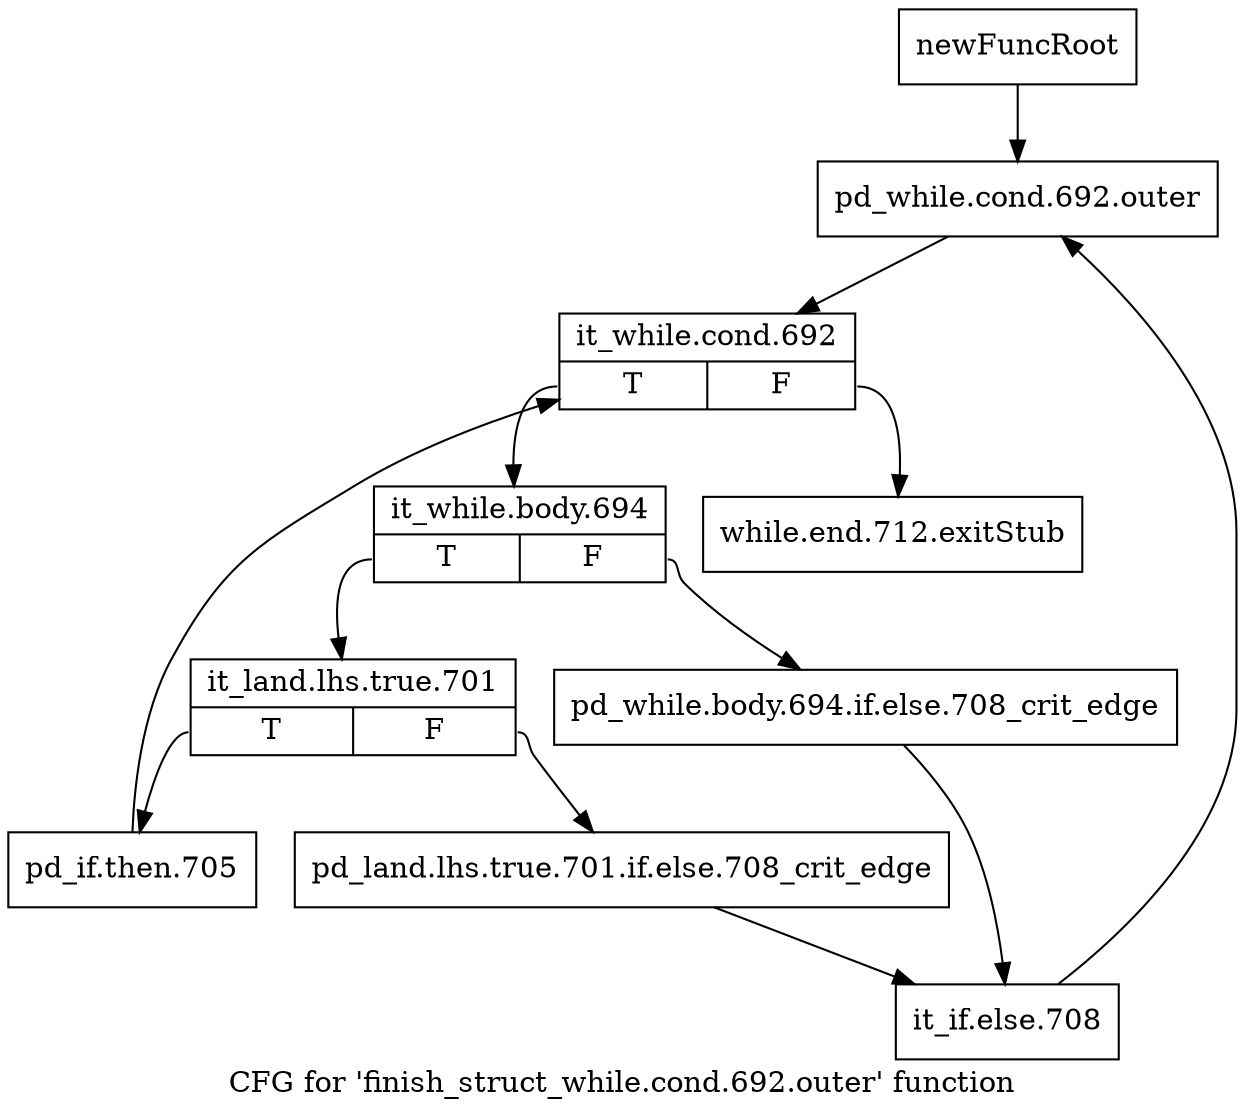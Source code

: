 digraph "CFG for 'finish_struct_while.cond.692.outer' function" {
	label="CFG for 'finish_struct_while.cond.692.outer' function";

	Node0x9f9df60 [shape=record,label="{newFuncRoot}"];
	Node0x9f9df60 -> Node0x9f9e000;
	Node0x9f9dfb0 [shape=record,label="{while.end.712.exitStub}"];
	Node0x9f9e000 [shape=record,label="{pd_while.cond.692.outer}"];
	Node0x9f9e000 -> Node0x9f9e050;
	Node0x9f9e050 [shape=record,label="{it_while.cond.692|{<s0>T|<s1>F}}"];
	Node0x9f9e050:s0 -> Node0x9f9e0a0;
	Node0x9f9e050:s1 -> Node0x9f9dfb0;
	Node0x9f9e0a0 [shape=record,label="{it_while.body.694|{<s0>T|<s1>F}}"];
	Node0x9f9e0a0:s0 -> Node0x9f9e140;
	Node0x9f9e0a0:s1 -> Node0x9f9e0f0;
	Node0x9f9e0f0 [shape=record,label="{pd_while.body.694.if.else.708_crit_edge}"];
	Node0x9f9e0f0 -> Node0x9f9e1e0;
	Node0x9f9e140 [shape=record,label="{it_land.lhs.true.701|{<s0>T|<s1>F}}"];
	Node0x9f9e140:s0 -> Node0x9f9e230;
	Node0x9f9e140:s1 -> Node0x9f9e190;
	Node0x9f9e190 [shape=record,label="{pd_land.lhs.true.701.if.else.708_crit_edge}"];
	Node0x9f9e190 -> Node0x9f9e1e0;
	Node0x9f9e1e0 [shape=record,label="{it_if.else.708}"];
	Node0x9f9e1e0 -> Node0x9f9e000;
	Node0x9f9e230 [shape=record,label="{pd_if.then.705}"];
	Node0x9f9e230 -> Node0x9f9e050;
}
